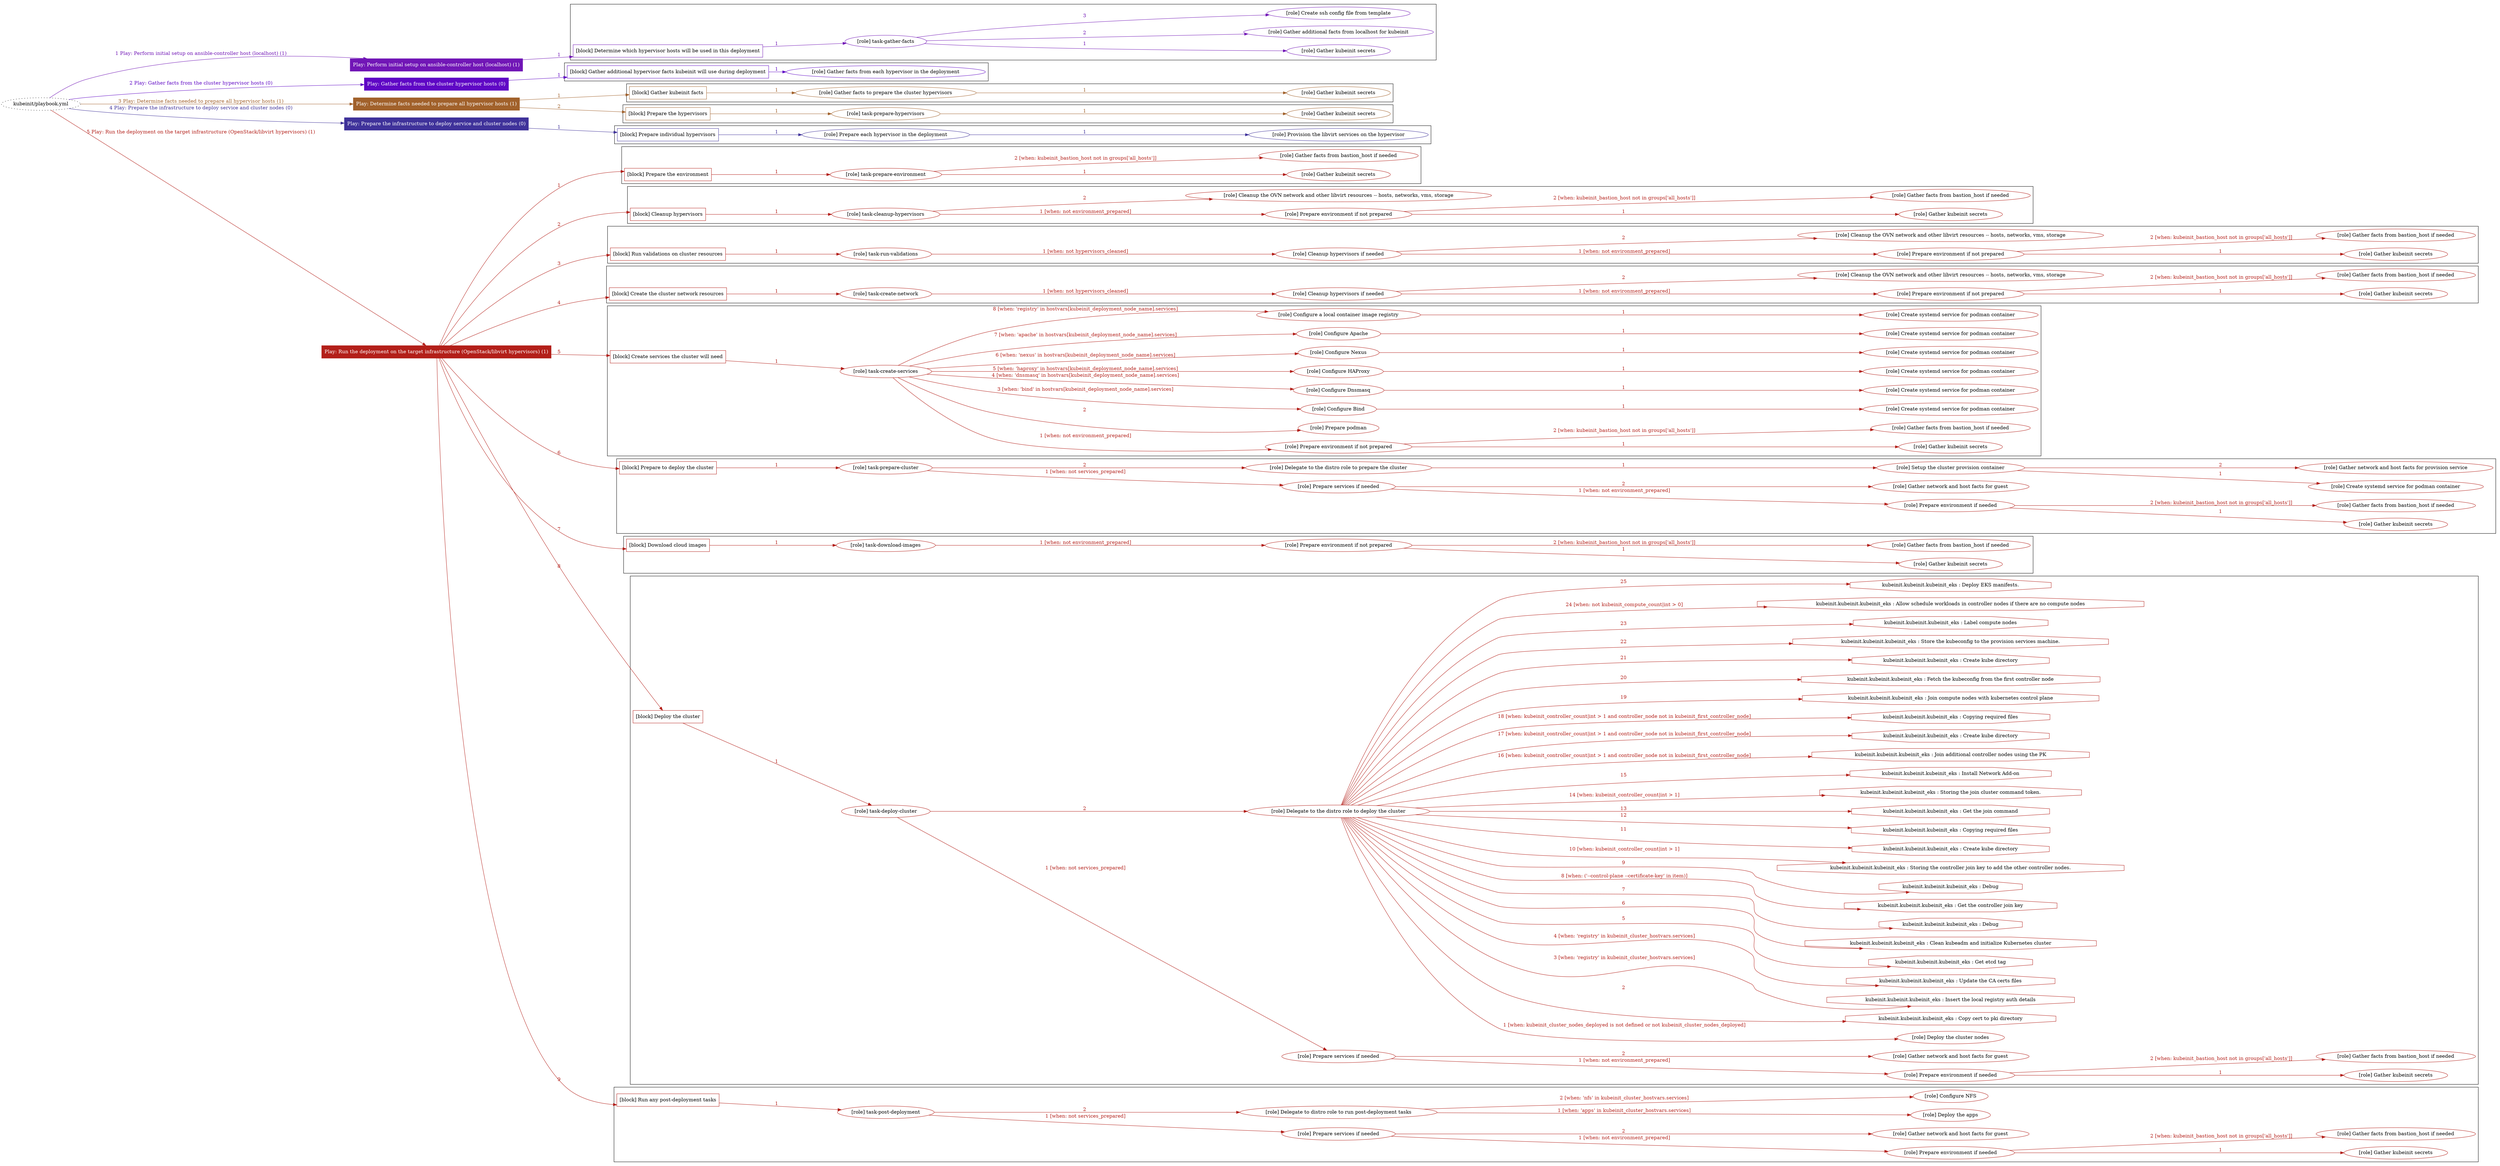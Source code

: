 digraph {
	graph [concentrate=true ordering=in rankdir=LR ratio=fill]
	edge [esep=5 sep=10]
	"kubeinit/playbook.yml" [URL="/home/runner/work/kubeinit/kubeinit/kubeinit/playbook.yml" id=playbook_a60a0004 style=dotted]
	"kubeinit/playbook.yml" -> play_3d2f5406 [label="1 Play: Perform initial setup on ansible-controller host (localhost) (1)" color="#7116b6" fontcolor="#7116b6" id=edge_play_3d2f5406 labeltooltip="1 Play: Perform initial setup on ansible-controller host (localhost) (1)" tooltip="1 Play: Perform initial setup on ansible-controller host (localhost) (1)"]
	subgraph "Play: Perform initial setup on ansible-controller host (localhost) (1)" {
		play_3d2f5406 [label="Play: Perform initial setup on ansible-controller host (localhost) (1)" URL="/home/runner/work/kubeinit/kubeinit/kubeinit/playbook.yml" color="#7116b6" fontcolor="#ffffff" id=play_3d2f5406 shape=box style=filled tooltip=localhost]
		play_3d2f5406 -> block_2168ff1f [label=1 color="#7116b6" fontcolor="#7116b6" id=edge_block_2168ff1f labeltooltip=1 tooltip=1]
		subgraph cluster_block_2168ff1f {
			block_2168ff1f [label="[block] Determine which hypervisor hosts will be used in this deployment" URL="/home/runner/work/kubeinit/kubeinit/kubeinit/playbook.yml" color="#7116b6" id=block_2168ff1f labeltooltip="Determine which hypervisor hosts will be used in this deployment" shape=box tooltip="Determine which hypervisor hosts will be used in this deployment"]
			block_2168ff1f -> role_034a77f3 [label="1 " color="#7116b6" fontcolor="#7116b6" id=edge_role_034a77f3 labeltooltip="1 " tooltip="1 "]
			subgraph "task-gather-facts" {
				role_034a77f3 [label="[role] task-gather-facts" URL="/home/runner/work/kubeinit/kubeinit/kubeinit/playbook.yml" color="#7116b6" id=role_034a77f3 tooltip="task-gather-facts"]
				role_034a77f3 -> role_50cffa9a [label="1 " color="#7116b6" fontcolor="#7116b6" id=edge_role_50cffa9a labeltooltip="1 " tooltip="1 "]
				subgraph "Gather kubeinit secrets" {
					role_50cffa9a [label="[role] Gather kubeinit secrets" URL="/home/runner/.ansible/collections/ansible_collections/kubeinit/kubeinit/roles/kubeinit_prepare/tasks/build_hypervisors_group.yml" color="#7116b6" id=role_50cffa9a tooltip="Gather kubeinit secrets"]
				}
				role_034a77f3 -> role_bfc78a8e [label="2 " color="#7116b6" fontcolor="#7116b6" id=edge_role_bfc78a8e labeltooltip="2 " tooltip="2 "]
				subgraph "Gather additional facts from localhost for kubeinit" {
					role_bfc78a8e [label="[role] Gather additional facts from localhost for kubeinit" URL="/home/runner/.ansible/collections/ansible_collections/kubeinit/kubeinit/roles/kubeinit_prepare/tasks/build_hypervisors_group.yml" color="#7116b6" id=role_bfc78a8e tooltip="Gather additional facts from localhost for kubeinit"]
				}
				role_034a77f3 -> role_f2fb2fea [label="3 " color="#7116b6" fontcolor="#7116b6" id=edge_role_f2fb2fea labeltooltip="3 " tooltip="3 "]
				subgraph "Create ssh config file from template" {
					role_f2fb2fea [label="[role] Create ssh config file from template" URL="/home/runner/.ansible/collections/ansible_collections/kubeinit/kubeinit/roles/kubeinit_prepare/tasks/build_hypervisors_group.yml" color="#7116b6" id=role_f2fb2fea tooltip="Create ssh config file from template"]
				}
			}
		}
	}
	"kubeinit/playbook.yml" -> play_88444672 [label="2 Play: Gather facts from the cluster hypervisor hosts (0)" color="#5f07c5" fontcolor="#5f07c5" id=edge_play_88444672 labeltooltip="2 Play: Gather facts from the cluster hypervisor hosts (0)" tooltip="2 Play: Gather facts from the cluster hypervisor hosts (0)"]
	subgraph "Play: Gather facts from the cluster hypervisor hosts (0)" {
		play_88444672 [label="Play: Gather facts from the cluster hypervisor hosts (0)" URL="/home/runner/work/kubeinit/kubeinit/kubeinit/playbook.yml" color="#5f07c5" fontcolor="#ffffff" id=play_88444672 shape=box style=filled tooltip="Play: Gather facts from the cluster hypervisor hosts (0)"]
		play_88444672 -> block_d695287a [label=1 color="#5f07c5" fontcolor="#5f07c5" id=edge_block_d695287a labeltooltip=1 tooltip=1]
		subgraph cluster_block_d695287a {
			block_d695287a [label="[block] Gather additional hypervisor facts kubeinit will use during deployment" URL="/home/runner/work/kubeinit/kubeinit/kubeinit/playbook.yml" color="#5f07c5" id=block_d695287a labeltooltip="Gather additional hypervisor facts kubeinit will use during deployment" shape=box tooltip="Gather additional hypervisor facts kubeinit will use during deployment"]
			block_d695287a -> role_c90b7936 [label="1 " color="#5f07c5" fontcolor="#5f07c5" id=edge_role_c90b7936 labeltooltip="1 " tooltip="1 "]
			subgraph "Gather facts from each hypervisor in the deployment" {
				role_c90b7936 [label="[role] Gather facts from each hypervisor in the deployment" URL="/home/runner/work/kubeinit/kubeinit/kubeinit/playbook.yml" color="#5f07c5" id=role_c90b7936 tooltip="Gather facts from each hypervisor in the deployment"]
			}
		}
	}
	"kubeinit/playbook.yml" -> play_e8dbd11a [label="3 Play: Determine facts needed to prepare all hypervisor hosts (1)" color="#a1612b" fontcolor="#a1612b" id=edge_play_e8dbd11a labeltooltip="3 Play: Determine facts needed to prepare all hypervisor hosts (1)" tooltip="3 Play: Determine facts needed to prepare all hypervisor hosts (1)"]
	subgraph "Play: Determine facts needed to prepare all hypervisor hosts (1)" {
		play_e8dbd11a [label="Play: Determine facts needed to prepare all hypervisor hosts (1)" URL="/home/runner/work/kubeinit/kubeinit/kubeinit/playbook.yml" color="#a1612b" fontcolor="#ffffff" id=play_e8dbd11a shape=box style=filled tooltip=localhost]
		play_e8dbd11a -> block_87f9fcfa [label=1 color="#a1612b" fontcolor="#a1612b" id=edge_block_87f9fcfa labeltooltip=1 tooltip=1]
		subgraph cluster_block_87f9fcfa {
			block_87f9fcfa [label="[block] Gather kubeinit facts" URL="/home/runner/work/kubeinit/kubeinit/kubeinit/playbook.yml" color="#a1612b" id=block_87f9fcfa labeltooltip="Gather kubeinit facts" shape=box tooltip="Gather kubeinit facts"]
			block_87f9fcfa -> role_10cb1f7f [label="1 " color="#a1612b" fontcolor="#a1612b" id=edge_role_10cb1f7f labeltooltip="1 " tooltip="1 "]
			subgraph "Gather facts to prepare the cluster hypervisors" {
				role_10cb1f7f [label="[role] Gather facts to prepare the cluster hypervisors" URL="/home/runner/work/kubeinit/kubeinit/kubeinit/playbook.yml" color="#a1612b" id=role_10cb1f7f tooltip="Gather facts to prepare the cluster hypervisors"]
				role_10cb1f7f -> role_f83e9b9a [label="1 " color="#a1612b" fontcolor="#a1612b" id=edge_role_f83e9b9a labeltooltip="1 " tooltip="1 "]
				subgraph "Gather kubeinit secrets" {
					role_f83e9b9a [label="[role] Gather kubeinit secrets" URL="/home/runner/.ansible/collections/ansible_collections/kubeinit/kubeinit/roles/kubeinit_prepare/tasks/gather_kubeinit_facts.yml" color="#a1612b" id=role_f83e9b9a tooltip="Gather kubeinit secrets"]
				}
			}
		}
		play_e8dbd11a -> block_bd7d3a83 [label=2 color="#a1612b" fontcolor="#a1612b" id=edge_block_bd7d3a83 labeltooltip=2 tooltip=2]
		subgraph cluster_block_bd7d3a83 {
			block_bd7d3a83 [label="[block] Prepare the hypervisors" URL="/home/runner/work/kubeinit/kubeinit/kubeinit/playbook.yml" color="#a1612b" id=block_bd7d3a83 labeltooltip="Prepare the hypervisors" shape=box tooltip="Prepare the hypervisors"]
			block_bd7d3a83 -> role_8c810498 [label="1 " color="#a1612b" fontcolor="#a1612b" id=edge_role_8c810498 labeltooltip="1 " tooltip="1 "]
			subgraph "task-prepare-hypervisors" {
				role_8c810498 [label="[role] task-prepare-hypervisors" URL="/home/runner/work/kubeinit/kubeinit/kubeinit/playbook.yml" color="#a1612b" id=role_8c810498 tooltip="task-prepare-hypervisors"]
				role_8c810498 -> role_c2b6493c [label="1 " color="#a1612b" fontcolor="#a1612b" id=edge_role_c2b6493c labeltooltip="1 " tooltip="1 "]
				subgraph "Gather kubeinit secrets" {
					role_c2b6493c [label="[role] Gather kubeinit secrets" URL="/home/runner/.ansible/collections/ansible_collections/kubeinit/kubeinit/roles/kubeinit_prepare/tasks/gather_kubeinit_facts.yml" color="#a1612b" id=role_c2b6493c tooltip="Gather kubeinit secrets"]
				}
			}
		}
	}
	"kubeinit/playbook.yml" -> play_c7893164 [label="4 Play: Prepare the infrastructure to deploy service and cluster nodes (0)" color="#3f329a" fontcolor="#3f329a" id=edge_play_c7893164 labeltooltip="4 Play: Prepare the infrastructure to deploy service and cluster nodes (0)" tooltip="4 Play: Prepare the infrastructure to deploy service and cluster nodes (0)"]
	subgraph "Play: Prepare the infrastructure to deploy service and cluster nodes (0)" {
		play_c7893164 [label="Play: Prepare the infrastructure to deploy service and cluster nodes (0)" URL="/home/runner/work/kubeinit/kubeinit/kubeinit/playbook.yml" color="#3f329a" fontcolor="#ffffff" id=play_c7893164 shape=box style=filled tooltip="Play: Prepare the infrastructure to deploy service and cluster nodes (0)"]
		play_c7893164 -> block_67686b47 [label=1 color="#3f329a" fontcolor="#3f329a" id=edge_block_67686b47 labeltooltip=1 tooltip=1]
		subgraph cluster_block_67686b47 {
			block_67686b47 [label="[block] Prepare individual hypervisors" URL="/home/runner/work/kubeinit/kubeinit/kubeinit/playbook.yml" color="#3f329a" id=block_67686b47 labeltooltip="Prepare individual hypervisors" shape=box tooltip="Prepare individual hypervisors"]
			block_67686b47 -> role_9e564609 [label="1 " color="#3f329a" fontcolor="#3f329a" id=edge_role_9e564609 labeltooltip="1 " tooltip="1 "]
			subgraph "Prepare each hypervisor in the deployment" {
				role_9e564609 [label="[role] Prepare each hypervisor in the deployment" URL="/home/runner/work/kubeinit/kubeinit/kubeinit/playbook.yml" color="#3f329a" id=role_9e564609 tooltip="Prepare each hypervisor in the deployment"]
				role_9e564609 -> role_dd9e003f [label="1 " color="#3f329a" fontcolor="#3f329a" id=edge_role_dd9e003f labeltooltip="1 " tooltip="1 "]
				subgraph "Provision the libvirt services on the hypervisor" {
					role_dd9e003f [label="[role] Provision the libvirt services on the hypervisor" URL="/home/runner/.ansible/collections/ansible_collections/kubeinit/kubeinit/roles/kubeinit_prepare/tasks/prepare_hypervisor.yml" color="#3f329a" id=role_dd9e003f tooltip="Provision the libvirt services on the hypervisor"]
				}
			}
		}
	}
	"kubeinit/playbook.yml" -> play_65eed189 [label="5 Play: Run the deployment on the target infrastructure (OpenStack/libvirt hypervisors) (1)" color="#b31f19" fontcolor="#b31f19" id=edge_play_65eed189 labeltooltip="5 Play: Run the deployment on the target infrastructure (OpenStack/libvirt hypervisors) (1)" tooltip="5 Play: Run the deployment on the target infrastructure (OpenStack/libvirt hypervisors) (1)"]
	subgraph "Play: Run the deployment on the target infrastructure (OpenStack/libvirt hypervisors) (1)" {
		play_65eed189 [label="Play: Run the deployment on the target infrastructure (OpenStack/libvirt hypervisors) (1)" URL="/home/runner/work/kubeinit/kubeinit/kubeinit/playbook.yml" color="#b31f19" fontcolor="#ffffff" id=play_65eed189 shape=box style=filled tooltip=localhost]
		play_65eed189 -> block_41325760 [label=1 color="#b31f19" fontcolor="#b31f19" id=edge_block_41325760 labeltooltip=1 tooltip=1]
		subgraph cluster_block_41325760 {
			block_41325760 [label="[block] Prepare the environment" URL="/home/runner/work/kubeinit/kubeinit/kubeinit/playbook.yml" color="#b31f19" id=block_41325760 labeltooltip="Prepare the environment" shape=box tooltip="Prepare the environment"]
			block_41325760 -> role_51429b5b [label="1 " color="#b31f19" fontcolor="#b31f19" id=edge_role_51429b5b labeltooltip="1 " tooltip="1 "]
			subgraph "task-prepare-environment" {
				role_51429b5b [label="[role] task-prepare-environment" URL="/home/runner/work/kubeinit/kubeinit/kubeinit/playbook.yml" color="#b31f19" id=role_51429b5b tooltip="task-prepare-environment"]
				role_51429b5b -> role_906cd4ee [label="1 " color="#b31f19" fontcolor="#b31f19" id=edge_role_906cd4ee labeltooltip="1 " tooltip="1 "]
				subgraph "Gather kubeinit secrets" {
					role_906cd4ee [label="[role] Gather kubeinit secrets" URL="/home/runner/.ansible/collections/ansible_collections/kubeinit/kubeinit/roles/kubeinit_prepare/tasks/gather_kubeinit_facts.yml" color="#b31f19" id=role_906cd4ee tooltip="Gather kubeinit secrets"]
				}
				role_51429b5b -> role_eea421ac [label="2 [when: kubeinit_bastion_host not in groups['all_hosts']]" color="#b31f19" fontcolor="#b31f19" id=edge_role_eea421ac labeltooltip="2 [when: kubeinit_bastion_host not in groups['all_hosts']]" tooltip="2 [when: kubeinit_bastion_host not in groups['all_hosts']]"]
				subgraph "Gather facts from bastion_host if needed" {
					role_eea421ac [label="[role] Gather facts from bastion_host if needed" URL="/home/runner/.ansible/collections/ansible_collections/kubeinit/kubeinit/roles/kubeinit_prepare/tasks/main.yml" color="#b31f19" id=role_eea421ac tooltip="Gather facts from bastion_host if needed"]
				}
			}
		}
		play_65eed189 -> block_8b00a923 [label=2 color="#b31f19" fontcolor="#b31f19" id=edge_block_8b00a923 labeltooltip=2 tooltip=2]
		subgraph cluster_block_8b00a923 {
			block_8b00a923 [label="[block] Cleanup hypervisors" URL="/home/runner/work/kubeinit/kubeinit/kubeinit/playbook.yml" color="#b31f19" id=block_8b00a923 labeltooltip="Cleanup hypervisors" shape=box tooltip="Cleanup hypervisors"]
			block_8b00a923 -> role_b4808192 [label="1 " color="#b31f19" fontcolor="#b31f19" id=edge_role_b4808192 labeltooltip="1 " tooltip="1 "]
			subgraph "task-cleanup-hypervisors" {
				role_b4808192 [label="[role] task-cleanup-hypervisors" URL="/home/runner/work/kubeinit/kubeinit/kubeinit/playbook.yml" color="#b31f19" id=role_b4808192 tooltip="task-cleanup-hypervisors"]
				role_b4808192 -> role_67cc4c7d [label="1 [when: not environment_prepared]" color="#b31f19" fontcolor="#b31f19" id=edge_role_67cc4c7d labeltooltip="1 [when: not environment_prepared]" tooltip="1 [when: not environment_prepared]"]
				subgraph "Prepare environment if not prepared" {
					role_67cc4c7d [label="[role] Prepare environment if not prepared" URL="/home/runner/.ansible/collections/ansible_collections/kubeinit/kubeinit/roles/kubeinit_libvirt/tasks/cleanup_hypervisors.yml" color="#b31f19" id=role_67cc4c7d tooltip="Prepare environment if not prepared"]
					role_67cc4c7d -> role_5dbc2961 [label="1 " color="#b31f19" fontcolor="#b31f19" id=edge_role_5dbc2961 labeltooltip="1 " tooltip="1 "]
					subgraph "Gather kubeinit secrets" {
						role_5dbc2961 [label="[role] Gather kubeinit secrets" URL="/home/runner/.ansible/collections/ansible_collections/kubeinit/kubeinit/roles/kubeinit_prepare/tasks/gather_kubeinit_facts.yml" color="#b31f19" id=role_5dbc2961 tooltip="Gather kubeinit secrets"]
					}
					role_67cc4c7d -> role_d1ba4ead [label="2 [when: kubeinit_bastion_host not in groups['all_hosts']]" color="#b31f19" fontcolor="#b31f19" id=edge_role_d1ba4ead labeltooltip="2 [when: kubeinit_bastion_host not in groups['all_hosts']]" tooltip="2 [when: kubeinit_bastion_host not in groups['all_hosts']]"]
					subgraph "Gather facts from bastion_host if needed" {
						role_d1ba4ead [label="[role] Gather facts from bastion_host if needed" URL="/home/runner/.ansible/collections/ansible_collections/kubeinit/kubeinit/roles/kubeinit_prepare/tasks/main.yml" color="#b31f19" id=role_d1ba4ead tooltip="Gather facts from bastion_host if needed"]
					}
				}
				role_b4808192 -> role_d0a30262 [label="2 " color="#b31f19" fontcolor="#b31f19" id=edge_role_d0a30262 labeltooltip="2 " tooltip="2 "]
				subgraph "Cleanup the OVN network and other libvirt resources -- hosts, networks, vms, storage" {
					role_d0a30262 [label="[role] Cleanup the OVN network and other libvirt resources -- hosts, networks, vms, storage" URL="/home/runner/.ansible/collections/ansible_collections/kubeinit/kubeinit/roles/kubeinit_libvirt/tasks/cleanup_hypervisors.yml" color="#b31f19" id=role_d0a30262 tooltip="Cleanup the OVN network and other libvirt resources -- hosts, networks, vms, storage"]
				}
			}
		}
		play_65eed189 -> block_1d74f2fe [label=3 color="#b31f19" fontcolor="#b31f19" id=edge_block_1d74f2fe labeltooltip=3 tooltip=3]
		subgraph cluster_block_1d74f2fe {
			block_1d74f2fe [label="[block] Run validations on cluster resources" URL="/home/runner/work/kubeinit/kubeinit/kubeinit/playbook.yml" color="#b31f19" id=block_1d74f2fe labeltooltip="Run validations on cluster resources" shape=box tooltip="Run validations on cluster resources"]
			block_1d74f2fe -> role_87e9af41 [label="1 " color="#b31f19" fontcolor="#b31f19" id=edge_role_87e9af41 labeltooltip="1 " tooltip="1 "]
			subgraph "task-run-validations" {
				role_87e9af41 [label="[role] task-run-validations" URL="/home/runner/work/kubeinit/kubeinit/kubeinit/playbook.yml" color="#b31f19" id=role_87e9af41 tooltip="task-run-validations"]
				role_87e9af41 -> role_8eab0b71 [label="1 [when: not hypervisors_cleaned]" color="#b31f19" fontcolor="#b31f19" id=edge_role_8eab0b71 labeltooltip="1 [when: not hypervisors_cleaned]" tooltip="1 [when: not hypervisors_cleaned]"]
				subgraph "Cleanup hypervisors if needed" {
					role_8eab0b71 [label="[role] Cleanup hypervisors if needed" URL="/home/runner/.ansible/collections/ansible_collections/kubeinit/kubeinit/roles/kubeinit_validations/tasks/main.yml" color="#b31f19" id=role_8eab0b71 tooltip="Cleanup hypervisors if needed"]
					role_8eab0b71 -> role_0bf87a28 [label="1 [when: not environment_prepared]" color="#b31f19" fontcolor="#b31f19" id=edge_role_0bf87a28 labeltooltip="1 [when: not environment_prepared]" tooltip="1 [when: not environment_prepared]"]
					subgraph "Prepare environment if not prepared" {
						role_0bf87a28 [label="[role] Prepare environment if not prepared" URL="/home/runner/.ansible/collections/ansible_collections/kubeinit/kubeinit/roles/kubeinit_libvirt/tasks/cleanup_hypervisors.yml" color="#b31f19" id=role_0bf87a28 tooltip="Prepare environment if not prepared"]
						role_0bf87a28 -> role_cf772f6c [label="1 " color="#b31f19" fontcolor="#b31f19" id=edge_role_cf772f6c labeltooltip="1 " tooltip="1 "]
						subgraph "Gather kubeinit secrets" {
							role_cf772f6c [label="[role] Gather kubeinit secrets" URL="/home/runner/.ansible/collections/ansible_collections/kubeinit/kubeinit/roles/kubeinit_prepare/tasks/gather_kubeinit_facts.yml" color="#b31f19" id=role_cf772f6c tooltip="Gather kubeinit secrets"]
						}
						role_0bf87a28 -> role_85e106ae [label="2 [when: kubeinit_bastion_host not in groups['all_hosts']]" color="#b31f19" fontcolor="#b31f19" id=edge_role_85e106ae labeltooltip="2 [when: kubeinit_bastion_host not in groups['all_hosts']]" tooltip="2 [when: kubeinit_bastion_host not in groups['all_hosts']]"]
						subgraph "Gather facts from bastion_host if needed" {
							role_85e106ae [label="[role] Gather facts from bastion_host if needed" URL="/home/runner/.ansible/collections/ansible_collections/kubeinit/kubeinit/roles/kubeinit_prepare/tasks/main.yml" color="#b31f19" id=role_85e106ae tooltip="Gather facts from bastion_host if needed"]
						}
					}
					role_8eab0b71 -> role_3315f96c [label="2 " color="#b31f19" fontcolor="#b31f19" id=edge_role_3315f96c labeltooltip="2 " tooltip="2 "]
					subgraph "Cleanup the OVN network and other libvirt resources -- hosts, networks, vms, storage" {
						role_3315f96c [label="[role] Cleanup the OVN network and other libvirt resources -- hosts, networks, vms, storage" URL="/home/runner/.ansible/collections/ansible_collections/kubeinit/kubeinit/roles/kubeinit_libvirt/tasks/cleanup_hypervisors.yml" color="#b31f19" id=role_3315f96c tooltip="Cleanup the OVN network and other libvirt resources -- hosts, networks, vms, storage"]
					}
				}
			}
		}
		play_65eed189 -> block_4af0abb2 [label=4 color="#b31f19" fontcolor="#b31f19" id=edge_block_4af0abb2 labeltooltip=4 tooltip=4]
		subgraph cluster_block_4af0abb2 {
			block_4af0abb2 [label="[block] Create the cluster network resources" URL="/home/runner/work/kubeinit/kubeinit/kubeinit/playbook.yml" color="#b31f19" id=block_4af0abb2 labeltooltip="Create the cluster network resources" shape=box tooltip="Create the cluster network resources"]
			block_4af0abb2 -> role_4197680c [label="1 " color="#b31f19" fontcolor="#b31f19" id=edge_role_4197680c labeltooltip="1 " tooltip="1 "]
			subgraph "task-create-network" {
				role_4197680c [label="[role] task-create-network" URL="/home/runner/work/kubeinit/kubeinit/kubeinit/playbook.yml" color="#b31f19" id=role_4197680c tooltip="task-create-network"]
				role_4197680c -> role_52f8344b [label="1 [when: not hypervisors_cleaned]" color="#b31f19" fontcolor="#b31f19" id=edge_role_52f8344b labeltooltip="1 [when: not hypervisors_cleaned]" tooltip="1 [when: not hypervisors_cleaned]"]
				subgraph "Cleanup hypervisors if needed" {
					role_52f8344b [label="[role] Cleanup hypervisors if needed" URL="/home/runner/.ansible/collections/ansible_collections/kubeinit/kubeinit/roles/kubeinit_libvirt/tasks/create_network.yml" color="#b31f19" id=role_52f8344b tooltip="Cleanup hypervisors if needed"]
					role_52f8344b -> role_30772e87 [label="1 [when: not environment_prepared]" color="#b31f19" fontcolor="#b31f19" id=edge_role_30772e87 labeltooltip="1 [when: not environment_prepared]" tooltip="1 [when: not environment_prepared]"]
					subgraph "Prepare environment if not prepared" {
						role_30772e87 [label="[role] Prepare environment if not prepared" URL="/home/runner/.ansible/collections/ansible_collections/kubeinit/kubeinit/roles/kubeinit_libvirt/tasks/cleanup_hypervisors.yml" color="#b31f19" id=role_30772e87 tooltip="Prepare environment if not prepared"]
						role_30772e87 -> role_e5f20d09 [label="1 " color="#b31f19" fontcolor="#b31f19" id=edge_role_e5f20d09 labeltooltip="1 " tooltip="1 "]
						subgraph "Gather kubeinit secrets" {
							role_e5f20d09 [label="[role] Gather kubeinit secrets" URL="/home/runner/.ansible/collections/ansible_collections/kubeinit/kubeinit/roles/kubeinit_prepare/tasks/gather_kubeinit_facts.yml" color="#b31f19" id=role_e5f20d09 tooltip="Gather kubeinit secrets"]
						}
						role_30772e87 -> role_660f7c33 [label="2 [when: kubeinit_bastion_host not in groups['all_hosts']]" color="#b31f19" fontcolor="#b31f19" id=edge_role_660f7c33 labeltooltip="2 [when: kubeinit_bastion_host not in groups['all_hosts']]" tooltip="2 [when: kubeinit_bastion_host not in groups['all_hosts']]"]
						subgraph "Gather facts from bastion_host if needed" {
							role_660f7c33 [label="[role] Gather facts from bastion_host if needed" URL="/home/runner/.ansible/collections/ansible_collections/kubeinit/kubeinit/roles/kubeinit_prepare/tasks/main.yml" color="#b31f19" id=role_660f7c33 tooltip="Gather facts from bastion_host if needed"]
						}
					}
					role_52f8344b -> role_08e2e1d4 [label="2 " color="#b31f19" fontcolor="#b31f19" id=edge_role_08e2e1d4 labeltooltip="2 " tooltip="2 "]
					subgraph "Cleanup the OVN network and other libvirt resources -- hosts, networks, vms, storage" {
						role_08e2e1d4 [label="[role] Cleanup the OVN network and other libvirt resources -- hosts, networks, vms, storage" URL="/home/runner/.ansible/collections/ansible_collections/kubeinit/kubeinit/roles/kubeinit_libvirt/tasks/cleanup_hypervisors.yml" color="#b31f19" id=role_08e2e1d4 tooltip="Cleanup the OVN network and other libvirt resources -- hosts, networks, vms, storage"]
					}
				}
			}
		}
		play_65eed189 -> block_d89b6e88 [label=5 color="#b31f19" fontcolor="#b31f19" id=edge_block_d89b6e88 labeltooltip=5 tooltip=5]
		subgraph cluster_block_d89b6e88 {
			block_d89b6e88 [label="[block] Create services the cluster will need" URL="/home/runner/work/kubeinit/kubeinit/kubeinit/playbook.yml" color="#b31f19" id=block_d89b6e88 labeltooltip="Create services the cluster will need" shape=box tooltip="Create services the cluster will need"]
			block_d89b6e88 -> role_8d87ff79 [label="1 " color="#b31f19" fontcolor="#b31f19" id=edge_role_8d87ff79 labeltooltip="1 " tooltip="1 "]
			subgraph "task-create-services" {
				role_8d87ff79 [label="[role] task-create-services" URL="/home/runner/work/kubeinit/kubeinit/kubeinit/playbook.yml" color="#b31f19" id=role_8d87ff79 tooltip="task-create-services"]
				role_8d87ff79 -> role_e0620b44 [label="1 [when: not environment_prepared]" color="#b31f19" fontcolor="#b31f19" id=edge_role_e0620b44 labeltooltip="1 [when: not environment_prepared]" tooltip="1 [when: not environment_prepared]"]
				subgraph "Prepare environment if not prepared" {
					role_e0620b44 [label="[role] Prepare environment if not prepared" URL="/home/runner/.ansible/collections/ansible_collections/kubeinit/kubeinit/roles/kubeinit_services/tasks/main.yml" color="#b31f19" id=role_e0620b44 tooltip="Prepare environment if not prepared"]
					role_e0620b44 -> role_e20740d9 [label="1 " color="#b31f19" fontcolor="#b31f19" id=edge_role_e20740d9 labeltooltip="1 " tooltip="1 "]
					subgraph "Gather kubeinit secrets" {
						role_e20740d9 [label="[role] Gather kubeinit secrets" URL="/home/runner/.ansible/collections/ansible_collections/kubeinit/kubeinit/roles/kubeinit_prepare/tasks/gather_kubeinit_facts.yml" color="#b31f19" id=role_e20740d9 tooltip="Gather kubeinit secrets"]
					}
					role_e0620b44 -> role_325ba391 [label="2 [when: kubeinit_bastion_host not in groups['all_hosts']]" color="#b31f19" fontcolor="#b31f19" id=edge_role_325ba391 labeltooltip="2 [when: kubeinit_bastion_host not in groups['all_hosts']]" tooltip="2 [when: kubeinit_bastion_host not in groups['all_hosts']]"]
					subgraph "Gather facts from bastion_host if needed" {
						role_325ba391 [label="[role] Gather facts from bastion_host if needed" URL="/home/runner/.ansible/collections/ansible_collections/kubeinit/kubeinit/roles/kubeinit_prepare/tasks/main.yml" color="#b31f19" id=role_325ba391 tooltip="Gather facts from bastion_host if needed"]
					}
				}
				role_8d87ff79 -> role_c573029e [label="2 " color="#b31f19" fontcolor="#b31f19" id=edge_role_c573029e labeltooltip="2 " tooltip="2 "]
				subgraph "Prepare podman" {
					role_c573029e [label="[role] Prepare podman" URL="/home/runner/.ansible/collections/ansible_collections/kubeinit/kubeinit/roles/kubeinit_services/tasks/00_create_service_pod.yml" color="#b31f19" id=role_c573029e tooltip="Prepare podman"]
				}
				role_8d87ff79 -> role_c7e94a67 [label="3 [when: 'bind' in hostvars[kubeinit_deployment_node_name].services]" color="#b31f19" fontcolor="#b31f19" id=edge_role_c7e94a67 labeltooltip="3 [when: 'bind' in hostvars[kubeinit_deployment_node_name].services]" tooltip="3 [when: 'bind' in hostvars[kubeinit_deployment_node_name].services]"]
				subgraph "Configure Bind" {
					role_c7e94a67 [label="[role] Configure Bind" URL="/home/runner/.ansible/collections/ansible_collections/kubeinit/kubeinit/roles/kubeinit_services/tasks/start_services_containers.yml" color="#b31f19" id=role_c7e94a67 tooltip="Configure Bind"]
					role_c7e94a67 -> role_15d185f3 [label="1 " color="#b31f19" fontcolor="#b31f19" id=edge_role_15d185f3 labeltooltip="1 " tooltip="1 "]
					subgraph "Create systemd service for podman container" {
						role_15d185f3 [label="[role] Create systemd service for podman container" URL="/home/runner/.ansible/collections/ansible_collections/kubeinit/kubeinit/roles/kubeinit_bind/tasks/main.yml" color="#b31f19" id=role_15d185f3 tooltip="Create systemd service for podman container"]
					}
				}
				role_8d87ff79 -> role_3c833d27 [label="4 [when: 'dnsmasq' in hostvars[kubeinit_deployment_node_name].services]" color="#b31f19" fontcolor="#b31f19" id=edge_role_3c833d27 labeltooltip="4 [when: 'dnsmasq' in hostvars[kubeinit_deployment_node_name].services]" tooltip="4 [when: 'dnsmasq' in hostvars[kubeinit_deployment_node_name].services]"]
				subgraph "Configure Dnsmasq" {
					role_3c833d27 [label="[role] Configure Dnsmasq" URL="/home/runner/.ansible/collections/ansible_collections/kubeinit/kubeinit/roles/kubeinit_services/tasks/start_services_containers.yml" color="#b31f19" id=role_3c833d27 tooltip="Configure Dnsmasq"]
					role_3c833d27 -> role_5313780c [label="1 " color="#b31f19" fontcolor="#b31f19" id=edge_role_5313780c labeltooltip="1 " tooltip="1 "]
					subgraph "Create systemd service for podman container" {
						role_5313780c [label="[role] Create systemd service for podman container" URL="/home/runner/.ansible/collections/ansible_collections/kubeinit/kubeinit/roles/kubeinit_dnsmasq/tasks/main.yml" color="#b31f19" id=role_5313780c tooltip="Create systemd service for podman container"]
					}
				}
				role_8d87ff79 -> role_6a691959 [label="5 [when: 'haproxy' in hostvars[kubeinit_deployment_node_name].services]" color="#b31f19" fontcolor="#b31f19" id=edge_role_6a691959 labeltooltip="5 [when: 'haproxy' in hostvars[kubeinit_deployment_node_name].services]" tooltip="5 [when: 'haproxy' in hostvars[kubeinit_deployment_node_name].services]"]
				subgraph "Configure HAProxy" {
					role_6a691959 [label="[role] Configure HAProxy" URL="/home/runner/.ansible/collections/ansible_collections/kubeinit/kubeinit/roles/kubeinit_services/tasks/start_services_containers.yml" color="#b31f19" id=role_6a691959 tooltip="Configure HAProxy"]
					role_6a691959 -> role_8f690f43 [label="1 " color="#b31f19" fontcolor="#b31f19" id=edge_role_8f690f43 labeltooltip="1 " tooltip="1 "]
					subgraph "Create systemd service for podman container" {
						role_8f690f43 [label="[role] Create systemd service for podman container" URL="/home/runner/.ansible/collections/ansible_collections/kubeinit/kubeinit/roles/kubeinit_haproxy/tasks/main.yml" color="#b31f19" id=role_8f690f43 tooltip="Create systemd service for podman container"]
					}
				}
				role_8d87ff79 -> role_ee27b48c [label="6 [when: 'nexus' in hostvars[kubeinit_deployment_node_name].services]" color="#b31f19" fontcolor="#b31f19" id=edge_role_ee27b48c labeltooltip="6 [when: 'nexus' in hostvars[kubeinit_deployment_node_name].services]" tooltip="6 [when: 'nexus' in hostvars[kubeinit_deployment_node_name].services]"]
				subgraph "Configure Nexus" {
					role_ee27b48c [label="[role] Configure Nexus" URL="/home/runner/.ansible/collections/ansible_collections/kubeinit/kubeinit/roles/kubeinit_services/tasks/start_services_containers.yml" color="#b31f19" id=role_ee27b48c tooltip="Configure Nexus"]
					role_ee27b48c -> role_2af55c0d [label="1 " color="#b31f19" fontcolor="#b31f19" id=edge_role_2af55c0d labeltooltip="1 " tooltip="1 "]
					subgraph "Create systemd service for podman container" {
						role_2af55c0d [label="[role] Create systemd service for podman container" URL="/home/runner/.ansible/collections/ansible_collections/kubeinit/kubeinit/roles/kubeinit_nexus/tasks/main.yml" color="#b31f19" id=role_2af55c0d tooltip="Create systemd service for podman container"]
					}
				}
				role_8d87ff79 -> role_6c4b4092 [label="7 [when: 'apache' in hostvars[kubeinit_deployment_node_name].services]" color="#b31f19" fontcolor="#b31f19" id=edge_role_6c4b4092 labeltooltip="7 [when: 'apache' in hostvars[kubeinit_deployment_node_name].services]" tooltip="7 [when: 'apache' in hostvars[kubeinit_deployment_node_name].services]"]
				subgraph "Configure Apache" {
					role_6c4b4092 [label="[role] Configure Apache" URL="/home/runner/.ansible/collections/ansible_collections/kubeinit/kubeinit/roles/kubeinit_services/tasks/start_services_containers.yml" color="#b31f19" id=role_6c4b4092 tooltip="Configure Apache"]
					role_6c4b4092 -> role_8854054d [label="1 " color="#b31f19" fontcolor="#b31f19" id=edge_role_8854054d labeltooltip="1 " tooltip="1 "]
					subgraph "Create systemd service for podman container" {
						role_8854054d [label="[role] Create systemd service for podman container" URL="/home/runner/.ansible/collections/ansible_collections/kubeinit/kubeinit/roles/kubeinit_apache/tasks/main.yml" color="#b31f19" id=role_8854054d tooltip="Create systemd service for podman container"]
					}
				}
				role_8d87ff79 -> role_4ebe4607 [label="8 [when: 'registry' in hostvars[kubeinit_deployment_node_name].services]" color="#b31f19" fontcolor="#b31f19" id=edge_role_4ebe4607 labeltooltip="8 [when: 'registry' in hostvars[kubeinit_deployment_node_name].services]" tooltip="8 [when: 'registry' in hostvars[kubeinit_deployment_node_name].services]"]
				subgraph "Configure a local container image registry" {
					role_4ebe4607 [label="[role] Configure a local container image registry" URL="/home/runner/.ansible/collections/ansible_collections/kubeinit/kubeinit/roles/kubeinit_services/tasks/start_services_containers.yml" color="#b31f19" id=role_4ebe4607 tooltip="Configure a local container image registry"]
					role_4ebe4607 -> role_73ffc4d4 [label="1 " color="#b31f19" fontcolor="#b31f19" id=edge_role_73ffc4d4 labeltooltip="1 " tooltip="1 "]
					subgraph "Create systemd service for podman container" {
						role_73ffc4d4 [label="[role] Create systemd service for podman container" URL="/home/runner/.ansible/collections/ansible_collections/kubeinit/kubeinit/roles/kubeinit_registry/tasks/main.yml" color="#b31f19" id=role_73ffc4d4 tooltip="Create systemd service for podman container"]
					}
				}
			}
		}
		play_65eed189 -> block_4660a852 [label=6 color="#b31f19" fontcolor="#b31f19" id=edge_block_4660a852 labeltooltip=6 tooltip=6]
		subgraph cluster_block_4660a852 {
			block_4660a852 [label="[block] Prepare to deploy the cluster" URL="/home/runner/work/kubeinit/kubeinit/kubeinit/playbook.yml" color="#b31f19" id=block_4660a852 labeltooltip="Prepare to deploy the cluster" shape=box tooltip="Prepare to deploy the cluster"]
			block_4660a852 -> role_15f3b883 [label="1 " color="#b31f19" fontcolor="#b31f19" id=edge_role_15f3b883 labeltooltip="1 " tooltip="1 "]
			subgraph "task-prepare-cluster" {
				role_15f3b883 [label="[role] task-prepare-cluster" URL="/home/runner/work/kubeinit/kubeinit/kubeinit/playbook.yml" color="#b31f19" id=role_15f3b883 tooltip="task-prepare-cluster"]
				role_15f3b883 -> role_bdee93de [label="1 [when: not services_prepared]" color="#b31f19" fontcolor="#b31f19" id=edge_role_bdee93de labeltooltip="1 [when: not services_prepared]" tooltip="1 [when: not services_prepared]"]
				subgraph "Prepare services if needed" {
					role_bdee93de [label="[role] Prepare services if needed" URL="/home/runner/.ansible/collections/ansible_collections/kubeinit/kubeinit/roles/kubeinit_prepare/tasks/prepare_cluster.yml" color="#b31f19" id=role_bdee93de tooltip="Prepare services if needed"]
					role_bdee93de -> role_c75c50ae [label="1 [when: not environment_prepared]" color="#b31f19" fontcolor="#b31f19" id=edge_role_c75c50ae labeltooltip="1 [when: not environment_prepared]" tooltip="1 [when: not environment_prepared]"]
					subgraph "Prepare environment if needed" {
						role_c75c50ae [label="[role] Prepare environment if needed" URL="/home/runner/.ansible/collections/ansible_collections/kubeinit/kubeinit/roles/kubeinit_services/tasks/prepare_services.yml" color="#b31f19" id=role_c75c50ae tooltip="Prepare environment if needed"]
						role_c75c50ae -> role_615bea68 [label="1 " color="#b31f19" fontcolor="#b31f19" id=edge_role_615bea68 labeltooltip="1 " tooltip="1 "]
						subgraph "Gather kubeinit secrets" {
							role_615bea68 [label="[role] Gather kubeinit secrets" URL="/home/runner/.ansible/collections/ansible_collections/kubeinit/kubeinit/roles/kubeinit_prepare/tasks/gather_kubeinit_facts.yml" color="#b31f19" id=role_615bea68 tooltip="Gather kubeinit secrets"]
						}
						role_c75c50ae -> role_a377fb4a [label="2 [when: kubeinit_bastion_host not in groups['all_hosts']]" color="#b31f19" fontcolor="#b31f19" id=edge_role_a377fb4a labeltooltip="2 [when: kubeinit_bastion_host not in groups['all_hosts']]" tooltip="2 [when: kubeinit_bastion_host not in groups['all_hosts']]"]
						subgraph "Gather facts from bastion_host if needed" {
							role_a377fb4a [label="[role] Gather facts from bastion_host if needed" URL="/home/runner/.ansible/collections/ansible_collections/kubeinit/kubeinit/roles/kubeinit_prepare/tasks/main.yml" color="#b31f19" id=role_a377fb4a tooltip="Gather facts from bastion_host if needed"]
						}
					}
					role_bdee93de -> role_1676cd92 [label="2 " color="#b31f19" fontcolor="#b31f19" id=edge_role_1676cd92 labeltooltip="2 " tooltip="2 "]
					subgraph "Gather network and host facts for guest" {
						role_1676cd92 [label="[role] Gather network and host facts for guest" URL="/home/runner/.ansible/collections/ansible_collections/kubeinit/kubeinit/roles/kubeinit_services/tasks/prepare_services.yml" color="#b31f19" id=role_1676cd92 tooltip="Gather network and host facts for guest"]
					}
				}
				role_15f3b883 -> role_3c7f8e2f [label="2 " color="#b31f19" fontcolor="#b31f19" id=edge_role_3c7f8e2f labeltooltip="2 " tooltip="2 "]
				subgraph "Delegate to the distro role to prepare the cluster" {
					role_3c7f8e2f [label="[role] Delegate to the distro role to prepare the cluster" URL="/home/runner/.ansible/collections/ansible_collections/kubeinit/kubeinit/roles/kubeinit_prepare/tasks/prepare_cluster.yml" color="#b31f19" id=role_3c7f8e2f tooltip="Delegate to the distro role to prepare the cluster"]
					role_3c7f8e2f -> role_f61d2f32 [label="1 " color="#b31f19" fontcolor="#b31f19" id=edge_role_f61d2f32 labeltooltip="1 " tooltip="1 "]
					subgraph "Setup the cluster provision container" {
						role_f61d2f32 [label="[role] Setup the cluster provision container" URL="/home/runner/.ansible/collections/ansible_collections/kubeinit/kubeinit/roles/kubeinit_eks/tasks/prepare_cluster.yml" color="#b31f19" id=role_f61d2f32 tooltip="Setup the cluster provision container"]
						role_f61d2f32 -> role_25d07d27 [label="1 " color="#b31f19" fontcolor="#b31f19" id=edge_role_25d07d27 labeltooltip="1 " tooltip="1 "]
						subgraph "Create systemd service for podman container" {
							role_25d07d27 [label="[role] Create systemd service for podman container" URL="/home/runner/.ansible/collections/ansible_collections/kubeinit/kubeinit/roles/kubeinit_services/tasks/create_provision_container.yml" color="#b31f19" id=role_25d07d27 tooltip="Create systemd service for podman container"]
						}
						role_f61d2f32 -> role_e69eb0e1 [label="2 " color="#b31f19" fontcolor="#b31f19" id=edge_role_e69eb0e1 labeltooltip="2 " tooltip="2 "]
						subgraph "Gather network and host facts for provision service" {
							role_e69eb0e1 [label="[role] Gather network and host facts for provision service" URL="/home/runner/.ansible/collections/ansible_collections/kubeinit/kubeinit/roles/kubeinit_services/tasks/create_provision_container.yml" color="#b31f19" id=role_e69eb0e1 tooltip="Gather network and host facts for provision service"]
						}
					}
				}
			}
		}
		play_65eed189 -> block_685227d0 [label=7 color="#b31f19" fontcolor="#b31f19" id=edge_block_685227d0 labeltooltip=7 tooltip=7]
		subgraph cluster_block_685227d0 {
			block_685227d0 [label="[block] Download cloud images" URL="/home/runner/work/kubeinit/kubeinit/kubeinit/playbook.yml" color="#b31f19" id=block_685227d0 labeltooltip="Download cloud images" shape=box tooltip="Download cloud images"]
			block_685227d0 -> role_ed7b32cd [label="1 " color="#b31f19" fontcolor="#b31f19" id=edge_role_ed7b32cd labeltooltip="1 " tooltip="1 "]
			subgraph "task-download-images" {
				role_ed7b32cd [label="[role] task-download-images" URL="/home/runner/work/kubeinit/kubeinit/kubeinit/playbook.yml" color="#b31f19" id=role_ed7b32cd tooltip="task-download-images"]
				role_ed7b32cd -> role_dc3f753a [label="1 [when: not environment_prepared]" color="#b31f19" fontcolor="#b31f19" id=edge_role_dc3f753a labeltooltip="1 [when: not environment_prepared]" tooltip="1 [when: not environment_prepared]"]
				subgraph "Prepare environment if not prepared" {
					role_dc3f753a [label="[role] Prepare environment if not prepared" URL="/home/runner/.ansible/collections/ansible_collections/kubeinit/kubeinit/roles/kubeinit_libvirt/tasks/download_cloud_images.yml" color="#b31f19" id=role_dc3f753a tooltip="Prepare environment if not prepared"]
					role_dc3f753a -> role_98843fbb [label="1 " color="#b31f19" fontcolor="#b31f19" id=edge_role_98843fbb labeltooltip="1 " tooltip="1 "]
					subgraph "Gather kubeinit secrets" {
						role_98843fbb [label="[role] Gather kubeinit secrets" URL="/home/runner/.ansible/collections/ansible_collections/kubeinit/kubeinit/roles/kubeinit_prepare/tasks/gather_kubeinit_facts.yml" color="#b31f19" id=role_98843fbb tooltip="Gather kubeinit secrets"]
					}
					role_dc3f753a -> role_f2943737 [label="2 [when: kubeinit_bastion_host not in groups['all_hosts']]" color="#b31f19" fontcolor="#b31f19" id=edge_role_f2943737 labeltooltip="2 [when: kubeinit_bastion_host not in groups['all_hosts']]" tooltip="2 [when: kubeinit_bastion_host not in groups['all_hosts']]"]
					subgraph "Gather facts from bastion_host if needed" {
						role_f2943737 [label="[role] Gather facts from bastion_host if needed" URL="/home/runner/.ansible/collections/ansible_collections/kubeinit/kubeinit/roles/kubeinit_prepare/tasks/main.yml" color="#b31f19" id=role_f2943737 tooltip="Gather facts from bastion_host if needed"]
					}
				}
			}
		}
		play_65eed189 -> block_386847d3 [label=8 color="#b31f19" fontcolor="#b31f19" id=edge_block_386847d3 labeltooltip=8 tooltip=8]
		subgraph cluster_block_386847d3 {
			block_386847d3 [label="[block] Deploy the cluster" URL="/home/runner/work/kubeinit/kubeinit/kubeinit/playbook.yml" color="#b31f19" id=block_386847d3 labeltooltip="Deploy the cluster" shape=box tooltip="Deploy the cluster"]
			block_386847d3 -> role_83bb790e [label="1 " color="#b31f19" fontcolor="#b31f19" id=edge_role_83bb790e labeltooltip="1 " tooltip="1 "]
			subgraph "task-deploy-cluster" {
				role_83bb790e [label="[role] task-deploy-cluster" URL="/home/runner/work/kubeinit/kubeinit/kubeinit/playbook.yml" color="#b31f19" id=role_83bb790e tooltip="task-deploy-cluster"]
				role_83bb790e -> role_ef6c89a5 [label="1 [when: not services_prepared]" color="#b31f19" fontcolor="#b31f19" id=edge_role_ef6c89a5 labeltooltip="1 [when: not services_prepared]" tooltip="1 [when: not services_prepared]"]
				subgraph "Prepare services if needed" {
					role_ef6c89a5 [label="[role] Prepare services if needed" URL="/home/runner/.ansible/collections/ansible_collections/kubeinit/kubeinit/roles/kubeinit_prepare/tasks/deploy_cluster.yml" color="#b31f19" id=role_ef6c89a5 tooltip="Prepare services if needed"]
					role_ef6c89a5 -> role_ed380861 [label="1 [when: not environment_prepared]" color="#b31f19" fontcolor="#b31f19" id=edge_role_ed380861 labeltooltip="1 [when: not environment_prepared]" tooltip="1 [when: not environment_prepared]"]
					subgraph "Prepare environment if needed" {
						role_ed380861 [label="[role] Prepare environment if needed" URL="/home/runner/.ansible/collections/ansible_collections/kubeinit/kubeinit/roles/kubeinit_services/tasks/prepare_services.yml" color="#b31f19" id=role_ed380861 tooltip="Prepare environment if needed"]
						role_ed380861 -> role_28f4e88c [label="1 " color="#b31f19" fontcolor="#b31f19" id=edge_role_28f4e88c labeltooltip="1 " tooltip="1 "]
						subgraph "Gather kubeinit secrets" {
							role_28f4e88c [label="[role] Gather kubeinit secrets" URL="/home/runner/.ansible/collections/ansible_collections/kubeinit/kubeinit/roles/kubeinit_prepare/tasks/gather_kubeinit_facts.yml" color="#b31f19" id=role_28f4e88c tooltip="Gather kubeinit secrets"]
						}
						role_ed380861 -> role_e0963c54 [label="2 [when: kubeinit_bastion_host not in groups['all_hosts']]" color="#b31f19" fontcolor="#b31f19" id=edge_role_e0963c54 labeltooltip="2 [when: kubeinit_bastion_host not in groups['all_hosts']]" tooltip="2 [when: kubeinit_bastion_host not in groups['all_hosts']]"]
						subgraph "Gather facts from bastion_host if needed" {
							role_e0963c54 [label="[role] Gather facts from bastion_host if needed" URL="/home/runner/.ansible/collections/ansible_collections/kubeinit/kubeinit/roles/kubeinit_prepare/tasks/main.yml" color="#b31f19" id=role_e0963c54 tooltip="Gather facts from bastion_host if needed"]
						}
					}
					role_ef6c89a5 -> role_8a616434 [label="2 " color="#b31f19" fontcolor="#b31f19" id=edge_role_8a616434 labeltooltip="2 " tooltip="2 "]
					subgraph "Gather network and host facts for guest" {
						role_8a616434 [label="[role] Gather network and host facts for guest" URL="/home/runner/.ansible/collections/ansible_collections/kubeinit/kubeinit/roles/kubeinit_services/tasks/prepare_services.yml" color="#b31f19" id=role_8a616434 tooltip="Gather network and host facts for guest"]
					}
				}
				role_83bb790e -> role_d13fe7f6 [label="2 " color="#b31f19" fontcolor="#b31f19" id=edge_role_d13fe7f6 labeltooltip="2 " tooltip="2 "]
				subgraph "Delegate to the distro role to deploy the cluster" {
					role_d13fe7f6 [label="[role] Delegate to the distro role to deploy the cluster" URL="/home/runner/.ansible/collections/ansible_collections/kubeinit/kubeinit/roles/kubeinit_prepare/tasks/deploy_cluster.yml" color="#b31f19" id=role_d13fe7f6 tooltip="Delegate to the distro role to deploy the cluster"]
					role_d13fe7f6 -> role_c0c9e930 [label="1 [when: kubeinit_cluster_nodes_deployed is not defined or not kubeinit_cluster_nodes_deployed]" color="#b31f19" fontcolor="#b31f19" id=edge_role_c0c9e930 labeltooltip="1 [when: kubeinit_cluster_nodes_deployed is not defined or not kubeinit_cluster_nodes_deployed]" tooltip="1 [when: kubeinit_cluster_nodes_deployed is not defined or not kubeinit_cluster_nodes_deployed]"]
					subgraph "Deploy the cluster nodes" {
						role_c0c9e930 [label="[role] Deploy the cluster nodes" URL="/home/runner/.ansible/collections/ansible_collections/kubeinit/kubeinit/roles/kubeinit_eks/tasks/main.yml" color="#b31f19" id=role_c0c9e930 tooltip="Deploy the cluster nodes"]
					}
					task_36c97498 [label="kubeinit.kubeinit.kubeinit_eks : Copy cert to pki directory" URL="/home/runner/.ansible/collections/ansible_collections/kubeinit/kubeinit/roles/kubeinit_eks/tasks/main.yml" color="#b31f19" id=task_36c97498 shape=octagon tooltip="kubeinit.kubeinit.kubeinit_eks : Copy cert to pki directory"]
					role_d13fe7f6 -> task_36c97498 [label="2 " color="#b31f19" fontcolor="#b31f19" id=edge_task_36c97498 labeltooltip="2 " tooltip="2 "]
					task_76b5066d [label="kubeinit.kubeinit.kubeinit_eks : Insert the local registry auth details" URL="/home/runner/.ansible/collections/ansible_collections/kubeinit/kubeinit/roles/kubeinit_eks/tasks/main.yml" color="#b31f19" id=task_76b5066d shape=octagon tooltip="kubeinit.kubeinit.kubeinit_eks : Insert the local registry auth details"]
					role_d13fe7f6 -> task_76b5066d [label="3 [when: 'registry' in kubeinit_cluster_hostvars.services]" color="#b31f19" fontcolor="#b31f19" id=edge_task_76b5066d labeltooltip="3 [when: 'registry' in kubeinit_cluster_hostvars.services]" tooltip="3 [when: 'registry' in kubeinit_cluster_hostvars.services]"]
					task_df115b78 [label="kubeinit.kubeinit.kubeinit_eks : Update the CA certs files" URL="/home/runner/.ansible/collections/ansible_collections/kubeinit/kubeinit/roles/kubeinit_eks/tasks/main.yml" color="#b31f19" id=task_df115b78 shape=octagon tooltip="kubeinit.kubeinit.kubeinit_eks : Update the CA certs files"]
					role_d13fe7f6 -> task_df115b78 [label="4 [when: 'registry' in kubeinit_cluster_hostvars.services]" color="#b31f19" fontcolor="#b31f19" id=edge_task_df115b78 labeltooltip="4 [when: 'registry' in kubeinit_cluster_hostvars.services]" tooltip="4 [when: 'registry' in kubeinit_cluster_hostvars.services]"]
					task_c3406403 [label="kubeinit.kubeinit.kubeinit_eks : Get etcd tag" URL="/home/runner/.ansible/collections/ansible_collections/kubeinit/kubeinit/roles/kubeinit_eks/tasks/main.yml" color="#b31f19" id=task_c3406403 shape=octagon tooltip="kubeinit.kubeinit.kubeinit_eks : Get etcd tag"]
					role_d13fe7f6 -> task_c3406403 [label="5 " color="#b31f19" fontcolor="#b31f19" id=edge_task_c3406403 labeltooltip="5 " tooltip="5 "]
					task_0502550a [label="kubeinit.kubeinit.kubeinit_eks : Clean kubeadm and initialize Kubernetes cluster" URL="/home/runner/.ansible/collections/ansible_collections/kubeinit/kubeinit/roles/kubeinit_eks/tasks/main.yml" color="#b31f19" id=task_0502550a shape=octagon tooltip="kubeinit.kubeinit.kubeinit_eks : Clean kubeadm and initialize Kubernetes cluster"]
					role_d13fe7f6 -> task_0502550a [label="6 " color="#b31f19" fontcolor="#b31f19" id=edge_task_0502550a labeltooltip="6 " tooltip="6 "]
					task_bb55c867 [label="kubeinit.kubeinit.kubeinit_eks : Debug" URL="/home/runner/.ansible/collections/ansible_collections/kubeinit/kubeinit/roles/kubeinit_eks/tasks/main.yml" color="#b31f19" id=task_bb55c867 shape=octagon tooltip="kubeinit.kubeinit.kubeinit_eks : Debug"]
					role_d13fe7f6 -> task_bb55c867 [label="7 " color="#b31f19" fontcolor="#b31f19" id=edge_task_bb55c867 labeltooltip="7 " tooltip="7 "]
					task_4f4fb009 [label="kubeinit.kubeinit.kubeinit_eks : Get the controller join key" URL="/home/runner/.ansible/collections/ansible_collections/kubeinit/kubeinit/roles/kubeinit_eks/tasks/main.yml" color="#b31f19" id=task_4f4fb009 shape=octagon tooltip="kubeinit.kubeinit.kubeinit_eks : Get the controller join key"]
					role_d13fe7f6 -> task_4f4fb009 [label="8 [when: ('--control-plane --certificate-key' in item)]" color="#b31f19" fontcolor="#b31f19" id=edge_task_4f4fb009 labeltooltip="8 [when: ('--control-plane --certificate-key' in item)]" tooltip="8 [when: ('--control-plane --certificate-key' in item)]"]
					task_01af89ea [label="kubeinit.kubeinit.kubeinit_eks : Debug" URL="/home/runner/.ansible/collections/ansible_collections/kubeinit/kubeinit/roles/kubeinit_eks/tasks/main.yml" color="#b31f19" id=task_01af89ea shape=octagon tooltip="kubeinit.kubeinit.kubeinit_eks : Debug"]
					role_d13fe7f6 -> task_01af89ea [label="9 " color="#b31f19" fontcolor="#b31f19" id=edge_task_01af89ea labeltooltip="9 " tooltip="9 "]
					task_9184b6d5 [label="kubeinit.kubeinit.kubeinit_eks : Storing the controller join key to add the other controller nodes." URL="/home/runner/.ansible/collections/ansible_collections/kubeinit/kubeinit/roles/kubeinit_eks/tasks/main.yml" color="#b31f19" id=task_9184b6d5 shape=octagon tooltip="kubeinit.kubeinit.kubeinit_eks : Storing the controller join key to add the other controller nodes."]
					role_d13fe7f6 -> task_9184b6d5 [label="10 [when: kubeinit_controller_count|int > 1]" color="#b31f19" fontcolor="#b31f19" id=edge_task_9184b6d5 labeltooltip="10 [when: kubeinit_controller_count|int > 1]" tooltip="10 [when: kubeinit_controller_count|int > 1]"]
					task_cc389605 [label="kubeinit.kubeinit.kubeinit_eks : Create kube directory" URL="/home/runner/.ansible/collections/ansible_collections/kubeinit/kubeinit/roles/kubeinit_eks/tasks/main.yml" color="#b31f19" id=task_cc389605 shape=octagon tooltip="kubeinit.kubeinit.kubeinit_eks : Create kube directory"]
					role_d13fe7f6 -> task_cc389605 [label="11 " color="#b31f19" fontcolor="#b31f19" id=edge_task_cc389605 labeltooltip="11 " tooltip="11 "]
					task_d8fd7942 [label="kubeinit.kubeinit.kubeinit_eks : Copying required files" URL="/home/runner/.ansible/collections/ansible_collections/kubeinit/kubeinit/roles/kubeinit_eks/tasks/main.yml" color="#b31f19" id=task_d8fd7942 shape=octagon tooltip="kubeinit.kubeinit.kubeinit_eks : Copying required files"]
					role_d13fe7f6 -> task_d8fd7942 [label="12 " color="#b31f19" fontcolor="#b31f19" id=edge_task_d8fd7942 labeltooltip="12 " tooltip="12 "]
					task_b56a4e9c [label="kubeinit.kubeinit.kubeinit_eks : Get the join command" URL="/home/runner/.ansible/collections/ansible_collections/kubeinit/kubeinit/roles/kubeinit_eks/tasks/main.yml" color="#b31f19" id=task_b56a4e9c shape=octagon tooltip="kubeinit.kubeinit.kubeinit_eks : Get the join command"]
					role_d13fe7f6 -> task_b56a4e9c [label="13 " color="#b31f19" fontcolor="#b31f19" id=edge_task_b56a4e9c labeltooltip="13 " tooltip="13 "]
					task_1805eed4 [label="kubeinit.kubeinit.kubeinit_eks : Storing the join cluster command token." URL="/home/runner/.ansible/collections/ansible_collections/kubeinit/kubeinit/roles/kubeinit_eks/tasks/main.yml" color="#b31f19" id=task_1805eed4 shape=octagon tooltip="kubeinit.kubeinit.kubeinit_eks : Storing the join cluster command token."]
					role_d13fe7f6 -> task_1805eed4 [label="14 [when: kubeinit_controller_count|int > 1]" color="#b31f19" fontcolor="#b31f19" id=edge_task_1805eed4 labeltooltip="14 [when: kubeinit_controller_count|int > 1]" tooltip="14 [when: kubeinit_controller_count|int > 1]"]
					task_05df5bae [label="kubeinit.kubeinit.kubeinit_eks : Install Network Add-on" URL="/home/runner/.ansible/collections/ansible_collections/kubeinit/kubeinit/roles/kubeinit_eks/tasks/main.yml" color="#b31f19" id=task_05df5bae shape=octagon tooltip="kubeinit.kubeinit.kubeinit_eks : Install Network Add-on"]
					role_d13fe7f6 -> task_05df5bae [label="15 " color="#b31f19" fontcolor="#b31f19" id=edge_task_05df5bae labeltooltip="15 " tooltip="15 "]
					task_42bc8b26 [label="kubeinit.kubeinit.kubeinit_eks : Join additional controller nodes using the PK" URL="/home/runner/.ansible/collections/ansible_collections/kubeinit/kubeinit/roles/kubeinit_eks/tasks/main.yml" color="#b31f19" id=task_42bc8b26 shape=octagon tooltip="kubeinit.kubeinit.kubeinit_eks : Join additional controller nodes using the PK"]
					role_d13fe7f6 -> task_42bc8b26 [label="16 [when: kubeinit_controller_count|int > 1 and controller_node not in kubeinit_first_controller_node]" color="#b31f19" fontcolor="#b31f19" id=edge_task_42bc8b26 labeltooltip="16 [when: kubeinit_controller_count|int > 1 and controller_node not in kubeinit_first_controller_node]" tooltip="16 [when: kubeinit_controller_count|int > 1 and controller_node not in kubeinit_first_controller_node]"]
					task_414ecb41 [label="kubeinit.kubeinit.kubeinit_eks : Create kube directory" URL="/home/runner/.ansible/collections/ansible_collections/kubeinit/kubeinit/roles/kubeinit_eks/tasks/main.yml" color="#b31f19" id=task_414ecb41 shape=octagon tooltip="kubeinit.kubeinit.kubeinit_eks : Create kube directory"]
					role_d13fe7f6 -> task_414ecb41 [label="17 [when: kubeinit_controller_count|int > 1 and controller_node not in kubeinit_first_controller_node]" color="#b31f19" fontcolor="#b31f19" id=edge_task_414ecb41 labeltooltip="17 [when: kubeinit_controller_count|int > 1 and controller_node not in kubeinit_first_controller_node]" tooltip="17 [when: kubeinit_controller_count|int > 1 and controller_node not in kubeinit_first_controller_node]"]
					task_e6b566bc [label="kubeinit.kubeinit.kubeinit_eks : Copying required files" URL="/home/runner/.ansible/collections/ansible_collections/kubeinit/kubeinit/roles/kubeinit_eks/tasks/main.yml" color="#b31f19" id=task_e6b566bc shape=octagon tooltip="kubeinit.kubeinit.kubeinit_eks : Copying required files"]
					role_d13fe7f6 -> task_e6b566bc [label="18 [when: kubeinit_controller_count|int > 1 and controller_node not in kubeinit_first_controller_node]" color="#b31f19" fontcolor="#b31f19" id=edge_task_e6b566bc labeltooltip="18 [when: kubeinit_controller_count|int > 1 and controller_node not in kubeinit_first_controller_node]" tooltip="18 [when: kubeinit_controller_count|int > 1 and controller_node not in kubeinit_first_controller_node]"]
					task_b51f218d [label="kubeinit.kubeinit.kubeinit_eks : Join compute nodes with kubernetes control plane" URL="/home/runner/.ansible/collections/ansible_collections/kubeinit/kubeinit/roles/kubeinit_eks/tasks/main.yml" color="#b31f19" id=task_b51f218d shape=octagon tooltip="kubeinit.kubeinit.kubeinit_eks : Join compute nodes with kubernetes control plane"]
					role_d13fe7f6 -> task_b51f218d [label="19 " color="#b31f19" fontcolor="#b31f19" id=edge_task_b51f218d labeltooltip="19 " tooltip="19 "]
					task_1cc730b0 [label="kubeinit.kubeinit.kubeinit_eks : Fetch the kubeconfig from the first controller node" URL="/home/runner/.ansible/collections/ansible_collections/kubeinit/kubeinit/roles/kubeinit_eks/tasks/main.yml" color="#b31f19" id=task_1cc730b0 shape=octagon tooltip="kubeinit.kubeinit.kubeinit_eks : Fetch the kubeconfig from the first controller node"]
					role_d13fe7f6 -> task_1cc730b0 [label="20 " color="#b31f19" fontcolor="#b31f19" id=edge_task_1cc730b0 labeltooltip="20 " tooltip="20 "]
					task_adc215b4 [label="kubeinit.kubeinit.kubeinit_eks : Create kube directory" URL="/home/runner/.ansible/collections/ansible_collections/kubeinit/kubeinit/roles/kubeinit_eks/tasks/main.yml" color="#b31f19" id=task_adc215b4 shape=octagon tooltip="kubeinit.kubeinit.kubeinit_eks : Create kube directory"]
					role_d13fe7f6 -> task_adc215b4 [label="21 " color="#b31f19" fontcolor="#b31f19" id=edge_task_adc215b4 labeltooltip="21 " tooltip="21 "]
					task_c56d23e9 [label="kubeinit.kubeinit.kubeinit_eks : Store the kubeconfig to the provision services machine." URL="/home/runner/.ansible/collections/ansible_collections/kubeinit/kubeinit/roles/kubeinit_eks/tasks/main.yml" color="#b31f19" id=task_c56d23e9 shape=octagon tooltip="kubeinit.kubeinit.kubeinit_eks : Store the kubeconfig to the provision services machine."]
					role_d13fe7f6 -> task_c56d23e9 [label="22 " color="#b31f19" fontcolor="#b31f19" id=edge_task_c56d23e9 labeltooltip="22 " tooltip="22 "]
					task_e50c59c8 [label="kubeinit.kubeinit.kubeinit_eks : Label compute nodes" URL="/home/runner/.ansible/collections/ansible_collections/kubeinit/kubeinit/roles/kubeinit_eks/tasks/main.yml" color="#b31f19" id=task_e50c59c8 shape=octagon tooltip="kubeinit.kubeinit.kubeinit_eks : Label compute nodes"]
					role_d13fe7f6 -> task_e50c59c8 [label="23 " color="#b31f19" fontcolor="#b31f19" id=edge_task_e50c59c8 labeltooltip="23 " tooltip="23 "]
					task_0ee5f646 [label="kubeinit.kubeinit.kubeinit_eks : Allow schedule workloads in controller nodes if there are no compute nodes" URL="/home/runner/.ansible/collections/ansible_collections/kubeinit/kubeinit/roles/kubeinit_eks/tasks/main.yml" color="#b31f19" id=task_0ee5f646 shape=octagon tooltip="kubeinit.kubeinit.kubeinit_eks : Allow schedule workloads in controller nodes if there are no compute nodes"]
					role_d13fe7f6 -> task_0ee5f646 [label="24 [when: not kubeinit_compute_count|int > 0]" color="#b31f19" fontcolor="#b31f19" id=edge_task_0ee5f646 labeltooltip="24 [when: not kubeinit_compute_count|int > 0]" tooltip="24 [when: not kubeinit_compute_count|int > 0]"]
					task_156548bb [label="kubeinit.kubeinit.kubeinit_eks : Deploy EKS manifests." URL="/home/runner/.ansible/collections/ansible_collections/kubeinit/kubeinit/roles/kubeinit_eks/tasks/main.yml" color="#b31f19" id=task_156548bb shape=octagon tooltip="kubeinit.kubeinit.kubeinit_eks : Deploy EKS manifests."]
					role_d13fe7f6 -> task_156548bb [label="25 " color="#b31f19" fontcolor="#b31f19" id=edge_task_156548bb labeltooltip="25 " tooltip="25 "]
				}
			}
		}
		play_65eed189 -> block_7932e6d8 [label=9 color="#b31f19" fontcolor="#b31f19" id=edge_block_7932e6d8 labeltooltip=9 tooltip=9]
		subgraph cluster_block_7932e6d8 {
			block_7932e6d8 [label="[block] Run any post-deployment tasks" URL="/home/runner/work/kubeinit/kubeinit/kubeinit/playbook.yml" color="#b31f19" id=block_7932e6d8 labeltooltip="Run any post-deployment tasks" shape=box tooltip="Run any post-deployment tasks"]
			block_7932e6d8 -> role_7a5d28f7 [label="1 " color="#b31f19" fontcolor="#b31f19" id=edge_role_7a5d28f7 labeltooltip="1 " tooltip="1 "]
			subgraph "task-post-deployment" {
				role_7a5d28f7 [label="[role] task-post-deployment" URL="/home/runner/work/kubeinit/kubeinit/kubeinit/playbook.yml" color="#b31f19" id=role_7a5d28f7 tooltip="task-post-deployment"]
				role_7a5d28f7 -> role_6846b47f [label="1 [when: not services_prepared]" color="#b31f19" fontcolor="#b31f19" id=edge_role_6846b47f labeltooltip="1 [when: not services_prepared]" tooltip="1 [when: not services_prepared]"]
				subgraph "Prepare services if needed" {
					role_6846b47f [label="[role] Prepare services if needed" URL="/home/runner/.ansible/collections/ansible_collections/kubeinit/kubeinit/roles/kubeinit_prepare/tasks/post_deployment.yml" color="#b31f19" id=role_6846b47f tooltip="Prepare services if needed"]
					role_6846b47f -> role_9b34a4dd [label="1 [when: not environment_prepared]" color="#b31f19" fontcolor="#b31f19" id=edge_role_9b34a4dd labeltooltip="1 [when: not environment_prepared]" tooltip="1 [when: not environment_prepared]"]
					subgraph "Prepare environment if needed" {
						role_9b34a4dd [label="[role] Prepare environment if needed" URL="/home/runner/.ansible/collections/ansible_collections/kubeinit/kubeinit/roles/kubeinit_services/tasks/prepare_services.yml" color="#b31f19" id=role_9b34a4dd tooltip="Prepare environment if needed"]
						role_9b34a4dd -> role_3eae8bf3 [label="1 " color="#b31f19" fontcolor="#b31f19" id=edge_role_3eae8bf3 labeltooltip="1 " tooltip="1 "]
						subgraph "Gather kubeinit secrets" {
							role_3eae8bf3 [label="[role] Gather kubeinit secrets" URL="/home/runner/.ansible/collections/ansible_collections/kubeinit/kubeinit/roles/kubeinit_prepare/tasks/gather_kubeinit_facts.yml" color="#b31f19" id=role_3eae8bf3 tooltip="Gather kubeinit secrets"]
						}
						role_9b34a4dd -> role_c1138158 [label="2 [when: kubeinit_bastion_host not in groups['all_hosts']]" color="#b31f19" fontcolor="#b31f19" id=edge_role_c1138158 labeltooltip="2 [when: kubeinit_bastion_host not in groups['all_hosts']]" tooltip="2 [when: kubeinit_bastion_host not in groups['all_hosts']]"]
						subgraph "Gather facts from bastion_host if needed" {
							role_c1138158 [label="[role] Gather facts from bastion_host if needed" URL="/home/runner/.ansible/collections/ansible_collections/kubeinit/kubeinit/roles/kubeinit_prepare/tasks/main.yml" color="#b31f19" id=role_c1138158 tooltip="Gather facts from bastion_host if needed"]
						}
					}
					role_6846b47f -> role_88eb6d47 [label="2 " color="#b31f19" fontcolor="#b31f19" id=edge_role_88eb6d47 labeltooltip="2 " tooltip="2 "]
					subgraph "Gather network and host facts for guest" {
						role_88eb6d47 [label="[role] Gather network and host facts for guest" URL="/home/runner/.ansible/collections/ansible_collections/kubeinit/kubeinit/roles/kubeinit_services/tasks/prepare_services.yml" color="#b31f19" id=role_88eb6d47 tooltip="Gather network and host facts for guest"]
					}
				}
				role_7a5d28f7 -> role_65ae91b1 [label="2 " color="#b31f19" fontcolor="#b31f19" id=edge_role_65ae91b1 labeltooltip="2 " tooltip="2 "]
				subgraph "Delegate to distro role to run post-deployment tasks" {
					role_65ae91b1 [label="[role] Delegate to distro role to run post-deployment tasks" URL="/home/runner/.ansible/collections/ansible_collections/kubeinit/kubeinit/roles/kubeinit_prepare/tasks/post_deployment.yml" color="#b31f19" id=role_65ae91b1 tooltip="Delegate to distro role to run post-deployment tasks"]
					role_65ae91b1 -> role_38242aaf [label="1 [when: 'apps' in kubeinit_cluster_hostvars.services]" color="#b31f19" fontcolor="#b31f19" id=edge_role_38242aaf labeltooltip="1 [when: 'apps' in kubeinit_cluster_hostvars.services]" tooltip="1 [when: 'apps' in kubeinit_cluster_hostvars.services]"]
					subgraph "Deploy the apps" {
						role_38242aaf [label="[role] Deploy the apps" URL="/home/runner/.ansible/collections/ansible_collections/kubeinit/kubeinit/roles/kubeinit_eks/tasks/post_deployment_tasks.yml" color="#b31f19" id=role_38242aaf tooltip="Deploy the apps"]
					}
					role_65ae91b1 -> role_34c2733e [label="2 [when: 'nfs' in kubeinit_cluster_hostvars.services]" color="#b31f19" fontcolor="#b31f19" id=edge_role_34c2733e labeltooltip="2 [when: 'nfs' in kubeinit_cluster_hostvars.services]" tooltip="2 [when: 'nfs' in kubeinit_cluster_hostvars.services]"]
					subgraph "Configure NFS" {
						role_34c2733e [label="[role] Configure NFS" URL="/home/runner/.ansible/collections/ansible_collections/kubeinit/kubeinit/roles/kubeinit_eks/tasks/post_deployment_tasks.yml" color="#b31f19" id=role_34c2733e tooltip="Configure NFS"]
					}
				}
			}
		}
	}
}
